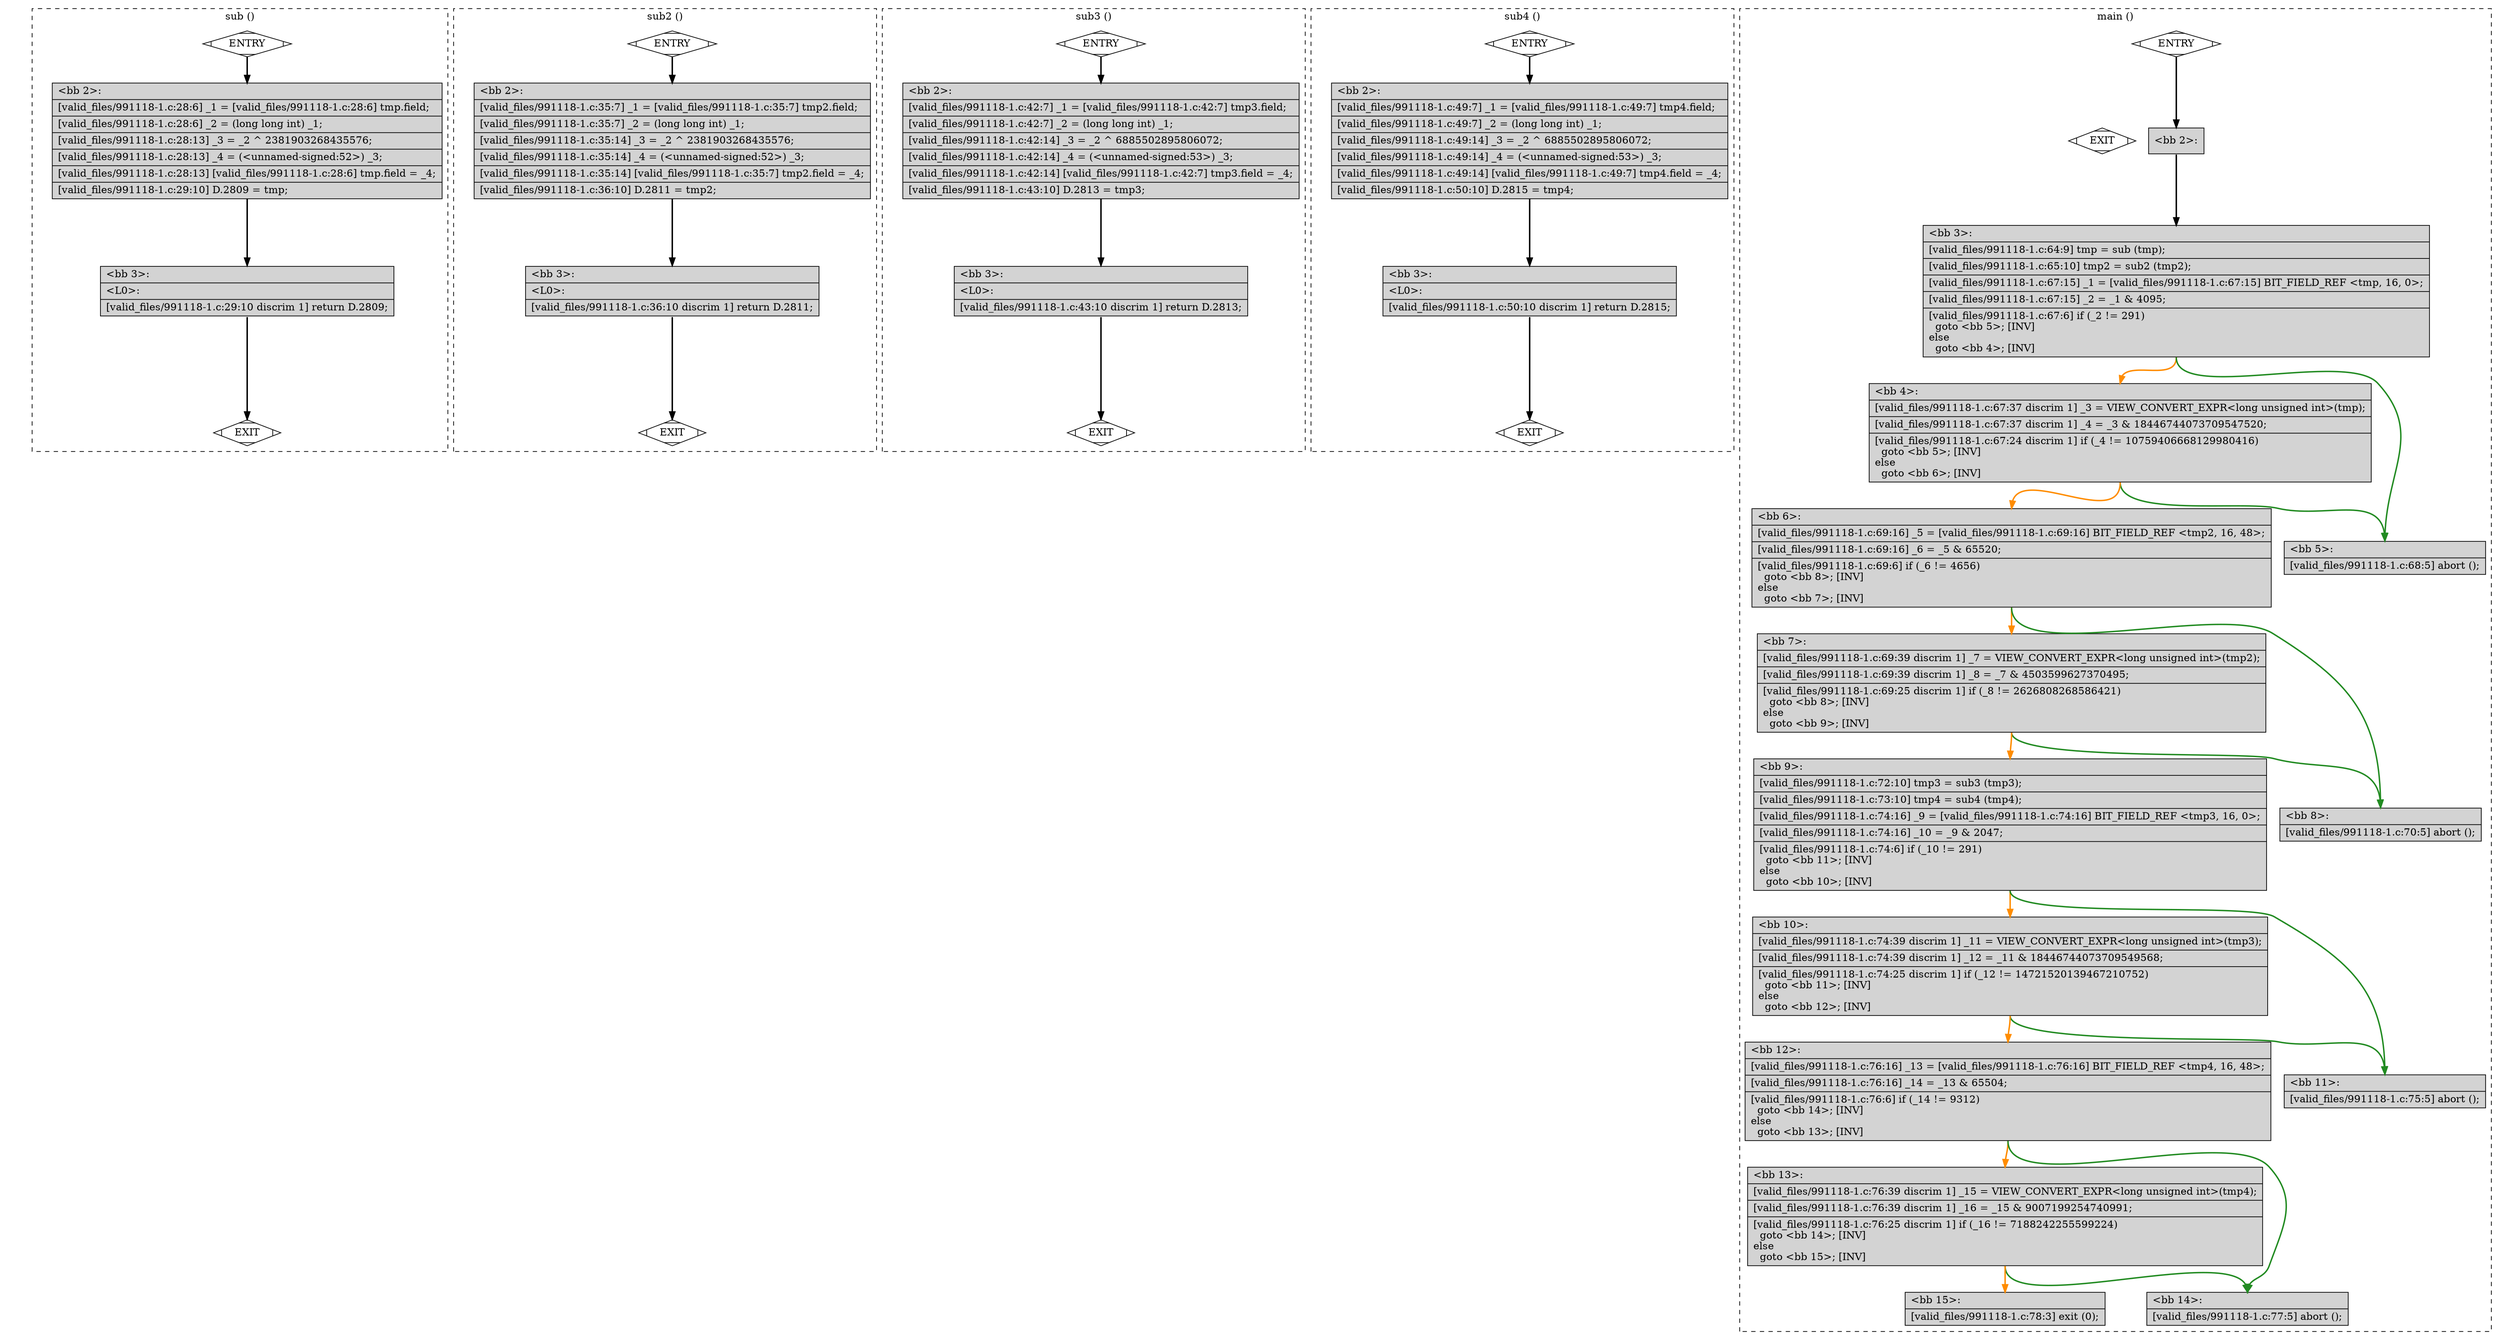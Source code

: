 digraph "a-991118-1.c.015t.cfg" {
overlap=false;
subgraph "cluster_sub" {
	style="dashed";
	color="black";
	label="sub ()";
	fn_0_basic_block_0 [shape=Mdiamond,style=filled,fillcolor=white,label="ENTRY"];

	fn_0_basic_block_1 [shape=Mdiamond,style=filled,fillcolor=white,label="EXIT"];

	fn_0_basic_block_2 [shape=record,style=filled,fillcolor=lightgrey,label="{\<bb\ 2\>:\l\
|[valid_files/991118-1.c:28:6]\ _1\ =\ [valid_files/991118-1.c:28:6]\ tmp.field;\l\
|[valid_files/991118-1.c:28:6]\ _2\ =\ (long\ long\ int)\ _1;\l\
|[valid_files/991118-1.c:28:13]\ _3\ =\ _2\ ^\ 2381903268435576;\l\
|[valid_files/991118-1.c:28:13]\ _4\ =\ (\<unnamed-signed:52\>)\ _3;\l\
|[valid_files/991118-1.c:28:13]\ [valid_files/991118-1.c:28:6]\ tmp.field\ =\ _4;\l\
|[valid_files/991118-1.c:29:10]\ D.2809\ =\ tmp;\l\
}"];

	fn_0_basic_block_3 [shape=record,style=filled,fillcolor=lightgrey,label="{\<bb\ 3\>:\l\
|\<L0\>:\l\
|[valid_files/991118-1.c:29:10\ discrim\ 1]\ return\ D.2809;\l\
}"];

	fn_0_basic_block_0:s -> fn_0_basic_block_2:n [style="solid,bold",color=black,weight=100,constraint=true];
	fn_0_basic_block_2:s -> fn_0_basic_block_3:n [style="solid,bold",color=black,weight=100,constraint=true];
	fn_0_basic_block_3:s -> fn_0_basic_block_1:n [style="solid,bold",color=black,weight=10,constraint=true];
	fn_0_basic_block_0:s -> fn_0_basic_block_1:n [style="invis",constraint=true];
}
subgraph "cluster_sub2" {
	style="dashed";
	color="black";
	label="sub2 ()";
	fn_1_basic_block_0 [shape=Mdiamond,style=filled,fillcolor=white,label="ENTRY"];

	fn_1_basic_block_1 [shape=Mdiamond,style=filled,fillcolor=white,label="EXIT"];

	fn_1_basic_block_2 [shape=record,style=filled,fillcolor=lightgrey,label="{\<bb\ 2\>:\l\
|[valid_files/991118-1.c:35:7]\ _1\ =\ [valid_files/991118-1.c:35:7]\ tmp2.field;\l\
|[valid_files/991118-1.c:35:7]\ _2\ =\ (long\ long\ int)\ _1;\l\
|[valid_files/991118-1.c:35:14]\ _3\ =\ _2\ ^\ 2381903268435576;\l\
|[valid_files/991118-1.c:35:14]\ _4\ =\ (\<unnamed-signed:52\>)\ _3;\l\
|[valid_files/991118-1.c:35:14]\ [valid_files/991118-1.c:35:7]\ tmp2.field\ =\ _4;\l\
|[valid_files/991118-1.c:36:10]\ D.2811\ =\ tmp2;\l\
}"];

	fn_1_basic_block_3 [shape=record,style=filled,fillcolor=lightgrey,label="{\<bb\ 3\>:\l\
|\<L0\>:\l\
|[valid_files/991118-1.c:36:10\ discrim\ 1]\ return\ D.2811;\l\
}"];

	fn_1_basic_block_0:s -> fn_1_basic_block_2:n [style="solid,bold",color=black,weight=100,constraint=true];
	fn_1_basic_block_2:s -> fn_1_basic_block_3:n [style="solid,bold",color=black,weight=100,constraint=true];
	fn_1_basic_block_3:s -> fn_1_basic_block_1:n [style="solid,bold",color=black,weight=10,constraint=true];
	fn_1_basic_block_0:s -> fn_1_basic_block_1:n [style="invis",constraint=true];
}
subgraph "cluster_sub3" {
	style="dashed";
	color="black";
	label="sub3 ()";
	fn_2_basic_block_0 [shape=Mdiamond,style=filled,fillcolor=white,label="ENTRY"];

	fn_2_basic_block_1 [shape=Mdiamond,style=filled,fillcolor=white,label="EXIT"];

	fn_2_basic_block_2 [shape=record,style=filled,fillcolor=lightgrey,label="{\<bb\ 2\>:\l\
|[valid_files/991118-1.c:42:7]\ _1\ =\ [valid_files/991118-1.c:42:7]\ tmp3.field;\l\
|[valid_files/991118-1.c:42:7]\ _2\ =\ (long\ long\ int)\ _1;\l\
|[valid_files/991118-1.c:42:14]\ _3\ =\ _2\ ^\ 6885502895806072;\l\
|[valid_files/991118-1.c:42:14]\ _4\ =\ (\<unnamed-signed:53\>)\ _3;\l\
|[valid_files/991118-1.c:42:14]\ [valid_files/991118-1.c:42:7]\ tmp3.field\ =\ _4;\l\
|[valid_files/991118-1.c:43:10]\ D.2813\ =\ tmp3;\l\
}"];

	fn_2_basic_block_3 [shape=record,style=filled,fillcolor=lightgrey,label="{\<bb\ 3\>:\l\
|\<L0\>:\l\
|[valid_files/991118-1.c:43:10\ discrim\ 1]\ return\ D.2813;\l\
}"];

	fn_2_basic_block_0:s -> fn_2_basic_block_2:n [style="solid,bold",color=black,weight=100,constraint=true];
	fn_2_basic_block_2:s -> fn_2_basic_block_3:n [style="solid,bold",color=black,weight=100,constraint=true];
	fn_2_basic_block_3:s -> fn_2_basic_block_1:n [style="solid,bold",color=black,weight=10,constraint=true];
	fn_2_basic_block_0:s -> fn_2_basic_block_1:n [style="invis",constraint=true];
}
subgraph "cluster_sub4" {
	style="dashed";
	color="black";
	label="sub4 ()";
	fn_3_basic_block_0 [shape=Mdiamond,style=filled,fillcolor=white,label="ENTRY"];

	fn_3_basic_block_1 [shape=Mdiamond,style=filled,fillcolor=white,label="EXIT"];

	fn_3_basic_block_2 [shape=record,style=filled,fillcolor=lightgrey,label="{\<bb\ 2\>:\l\
|[valid_files/991118-1.c:49:7]\ _1\ =\ [valid_files/991118-1.c:49:7]\ tmp4.field;\l\
|[valid_files/991118-1.c:49:7]\ _2\ =\ (long\ long\ int)\ _1;\l\
|[valid_files/991118-1.c:49:14]\ _3\ =\ _2\ ^\ 6885502895806072;\l\
|[valid_files/991118-1.c:49:14]\ _4\ =\ (\<unnamed-signed:53\>)\ _3;\l\
|[valid_files/991118-1.c:49:14]\ [valid_files/991118-1.c:49:7]\ tmp4.field\ =\ _4;\l\
|[valid_files/991118-1.c:50:10]\ D.2815\ =\ tmp4;\l\
}"];

	fn_3_basic_block_3 [shape=record,style=filled,fillcolor=lightgrey,label="{\<bb\ 3\>:\l\
|\<L0\>:\l\
|[valid_files/991118-1.c:50:10\ discrim\ 1]\ return\ D.2815;\l\
}"];

	fn_3_basic_block_0:s -> fn_3_basic_block_2:n [style="solid,bold",color=black,weight=100,constraint=true];
	fn_3_basic_block_2:s -> fn_3_basic_block_3:n [style="solid,bold",color=black,weight=100,constraint=true];
	fn_3_basic_block_3:s -> fn_3_basic_block_1:n [style="solid,bold",color=black,weight=10,constraint=true];
	fn_3_basic_block_0:s -> fn_3_basic_block_1:n [style="invis",constraint=true];
}
subgraph "cluster_main" {
	style="dashed";
	color="black";
	label="main ()";
	fn_4_basic_block_0 [shape=Mdiamond,style=filled,fillcolor=white,label="ENTRY"];

	fn_4_basic_block_1 [shape=Mdiamond,style=filled,fillcolor=white,label="EXIT"];

	fn_4_basic_block_2 [shape=record,style=filled,fillcolor=lightgrey,label="{\<bb\ 2\>:\l\
}"];

	fn_4_basic_block_3 [shape=record,style=filled,fillcolor=lightgrey,label="{\<bb\ 3\>:\l\
|[valid_files/991118-1.c:64:9]\ tmp\ =\ sub\ (tmp);\l\
|[valid_files/991118-1.c:65:10]\ tmp2\ =\ sub2\ (tmp2);\l\
|[valid_files/991118-1.c:67:15]\ _1\ =\ [valid_files/991118-1.c:67:15]\ BIT_FIELD_REF\ \<tmp,\ 16,\ 0\>;\l\
|[valid_files/991118-1.c:67:15]\ _2\ =\ _1\ &\ 4095;\l\
|[valid_files/991118-1.c:67:6]\ if\ (_2\ !=\ 291)\l\
\ \ goto\ \<bb\ 5\>;\ [INV]\l\
else\l\
\ \ goto\ \<bb\ 4\>;\ [INV]\l\
}"];

	fn_4_basic_block_4 [shape=record,style=filled,fillcolor=lightgrey,label="{\<bb\ 4\>:\l\
|[valid_files/991118-1.c:67:37\ discrim\ 1]\ _3\ =\ VIEW_CONVERT_EXPR\<long\ unsigned\ int\>(tmp);\l\
|[valid_files/991118-1.c:67:37\ discrim\ 1]\ _4\ =\ _3\ &\ 18446744073709547520;\l\
|[valid_files/991118-1.c:67:24\ discrim\ 1]\ if\ (_4\ !=\ 10759406668129980416)\l\
\ \ goto\ \<bb\ 5\>;\ [INV]\l\
else\l\
\ \ goto\ \<bb\ 6\>;\ [INV]\l\
}"];

	fn_4_basic_block_5 [shape=record,style=filled,fillcolor=lightgrey,label="{\<bb\ 5\>:\l\
|[valid_files/991118-1.c:68:5]\ abort\ ();\l\
}"];

	fn_4_basic_block_6 [shape=record,style=filled,fillcolor=lightgrey,label="{\<bb\ 6\>:\l\
|[valid_files/991118-1.c:69:16]\ _5\ =\ [valid_files/991118-1.c:69:16]\ BIT_FIELD_REF\ \<tmp2,\ 16,\ 48\>;\l\
|[valid_files/991118-1.c:69:16]\ _6\ =\ _5\ &\ 65520;\l\
|[valid_files/991118-1.c:69:6]\ if\ (_6\ !=\ 4656)\l\
\ \ goto\ \<bb\ 8\>;\ [INV]\l\
else\l\
\ \ goto\ \<bb\ 7\>;\ [INV]\l\
}"];

	fn_4_basic_block_7 [shape=record,style=filled,fillcolor=lightgrey,label="{\<bb\ 7\>:\l\
|[valid_files/991118-1.c:69:39\ discrim\ 1]\ _7\ =\ VIEW_CONVERT_EXPR\<long\ unsigned\ int\>(tmp2);\l\
|[valid_files/991118-1.c:69:39\ discrim\ 1]\ _8\ =\ _7\ &\ 4503599627370495;\l\
|[valid_files/991118-1.c:69:25\ discrim\ 1]\ if\ (_8\ !=\ 2626808268586421)\l\
\ \ goto\ \<bb\ 8\>;\ [INV]\l\
else\l\
\ \ goto\ \<bb\ 9\>;\ [INV]\l\
}"];

	fn_4_basic_block_8 [shape=record,style=filled,fillcolor=lightgrey,label="{\<bb\ 8\>:\l\
|[valid_files/991118-1.c:70:5]\ abort\ ();\l\
}"];

	fn_4_basic_block_9 [shape=record,style=filled,fillcolor=lightgrey,label="{\<bb\ 9\>:\l\
|[valid_files/991118-1.c:72:10]\ tmp3\ =\ sub3\ (tmp3);\l\
|[valid_files/991118-1.c:73:10]\ tmp4\ =\ sub4\ (tmp4);\l\
|[valid_files/991118-1.c:74:16]\ _9\ =\ [valid_files/991118-1.c:74:16]\ BIT_FIELD_REF\ \<tmp3,\ 16,\ 0\>;\l\
|[valid_files/991118-1.c:74:16]\ _10\ =\ _9\ &\ 2047;\l\
|[valid_files/991118-1.c:74:6]\ if\ (_10\ !=\ 291)\l\
\ \ goto\ \<bb\ 11\>;\ [INV]\l\
else\l\
\ \ goto\ \<bb\ 10\>;\ [INV]\l\
}"];

	fn_4_basic_block_10 [shape=record,style=filled,fillcolor=lightgrey,label="{\<bb\ 10\>:\l\
|[valid_files/991118-1.c:74:39\ discrim\ 1]\ _11\ =\ VIEW_CONVERT_EXPR\<long\ unsigned\ int\>(tmp3);\l\
|[valid_files/991118-1.c:74:39\ discrim\ 1]\ _12\ =\ _11\ &\ 18446744073709549568;\l\
|[valid_files/991118-1.c:74:25\ discrim\ 1]\ if\ (_12\ !=\ 14721520139467210752)\l\
\ \ goto\ \<bb\ 11\>;\ [INV]\l\
else\l\
\ \ goto\ \<bb\ 12\>;\ [INV]\l\
}"];

	fn_4_basic_block_11 [shape=record,style=filled,fillcolor=lightgrey,label="{\<bb\ 11\>:\l\
|[valid_files/991118-1.c:75:5]\ abort\ ();\l\
}"];

	fn_4_basic_block_12 [shape=record,style=filled,fillcolor=lightgrey,label="{\<bb\ 12\>:\l\
|[valid_files/991118-1.c:76:16]\ _13\ =\ [valid_files/991118-1.c:76:16]\ BIT_FIELD_REF\ \<tmp4,\ 16,\ 48\>;\l\
|[valid_files/991118-1.c:76:16]\ _14\ =\ _13\ &\ 65504;\l\
|[valid_files/991118-1.c:76:6]\ if\ (_14\ !=\ 9312)\l\
\ \ goto\ \<bb\ 14\>;\ [INV]\l\
else\l\
\ \ goto\ \<bb\ 13\>;\ [INV]\l\
}"];

	fn_4_basic_block_13 [shape=record,style=filled,fillcolor=lightgrey,label="{\<bb\ 13\>:\l\
|[valid_files/991118-1.c:76:39\ discrim\ 1]\ _15\ =\ VIEW_CONVERT_EXPR\<long\ unsigned\ int\>(tmp4);\l\
|[valid_files/991118-1.c:76:39\ discrim\ 1]\ _16\ =\ _15\ &\ 9007199254740991;\l\
|[valid_files/991118-1.c:76:25\ discrim\ 1]\ if\ (_16\ !=\ 7188242255599224)\l\
\ \ goto\ \<bb\ 14\>;\ [INV]\l\
else\l\
\ \ goto\ \<bb\ 15\>;\ [INV]\l\
}"];

	fn_4_basic_block_14 [shape=record,style=filled,fillcolor=lightgrey,label="{\<bb\ 14\>:\l\
|[valid_files/991118-1.c:77:5]\ abort\ ();\l\
}"];

	fn_4_basic_block_15 [shape=record,style=filled,fillcolor=lightgrey,label="{\<bb\ 15\>:\l\
|[valid_files/991118-1.c:78:3]\ exit\ (0);\l\
}"];

	fn_4_basic_block_0:s -> fn_4_basic_block_2:n [style="solid,bold",color=black,weight=100,constraint=true];
	fn_4_basic_block_2:s -> fn_4_basic_block_3:n [style="solid,bold",color=black,weight=100,constraint=true];
	fn_4_basic_block_3:s -> fn_4_basic_block_5:n [style="solid,bold",color=forestgreen,weight=10,constraint=true];
	fn_4_basic_block_3:s -> fn_4_basic_block_4:n [style="solid,bold",color=darkorange,weight=10,constraint=true];
	fn_4_basic_block_4:s -> fn_4_basic_block_5:n [style="solid,bold",color=forestgreen,weight=10,constraint=true];
	fn_4_basic_block_4:s -> fn_4_basic_block_6:n [style="solid,bold",color=darkorange,weight=10,constraint=true];
	fn_4_basic_block_6:s -> fn_4_basic_block_8:n [style="solid,bold",color=forestgreen,weight=10,constraint=true];
	fn_4_basic_block_6:s -> fn_4_basic_block_7:n [style="solid,bold",color=darkorange,weight=10,constraint=true];
	fn_4_basic_block_7:s -> fn_4_basic_block_8:n [style="solid,bold",color=forestgreen,weight=10,constraint=true];
	fn_4_basic_block_7:s -> fn_4_basic_block_9:n [style="solid,bold",color=darkorange,weight=10,constraint=true];
	fn_4_basic_block_9:s -> fn_4_basic_block_11:n [style="solid,bold",color=forestgreen,weight=10,constraint=true];
	fn_4_basic_block_9:s -> fn_4_basic_block_10:n [style="solid,bold",color=darkorange,weight=10,constraint=true];
	fn_4_basic_block_10:s -> fn_4_basic_block_11:n [style="solid,bold",color=forestgreen,weight=10,constraint=true];
	fn_4_basic_block_10:s -> fn_4_basic_block_12:n [style="solid,bold",color=darkorange,weight=10,constraint=true];
	fn_4_basic_block_12:s -> fn_4_basic_block_14:n [style="solid,bold",color=forestgreen,weight=10,constraint=true];
	fn_4_basic_block_12:s -> fn_4_basic_block_13:n [style="solid,bold",color=darkorange,weight=10,constraint=true];
	fn_4_basic_block_13:s -> fn_4_basic_block_14:n [style="solid,bold",color=forestgreen,weight=10,constraint=true];
	fn_4_basic_block_13:s -> fn_4_basic_block_15:n [style="solid,bold",color=darkorange,weight=10,constraint=true];
	fn_4_basic_block_0:s -> fn_4_basic_block_1:n [style="invis",constraint=true];
}
}
